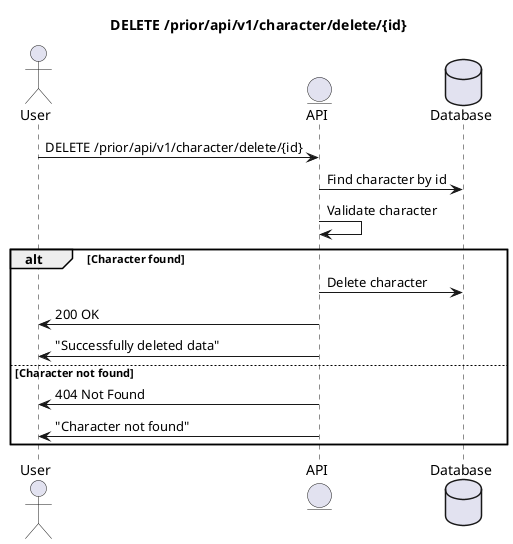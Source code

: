 @startuml
'https://plantuml.com/sequence-diagram

title DELETE /prior/api/v1/character/delete/{id}

actor User as u
entity API as a
database Database as d

u->a : DELETE /prior/api/v1/character/delete/{id}
a->d: Find character by id
a->a : Validate character

alt Character found
    a->d : Delete character
    a->u : 200 OK
    a->u : "Successfully deleted data"
else Character not found
    a->u : 404 Not Found
    a->u : "Character not found"
end

@enduml

